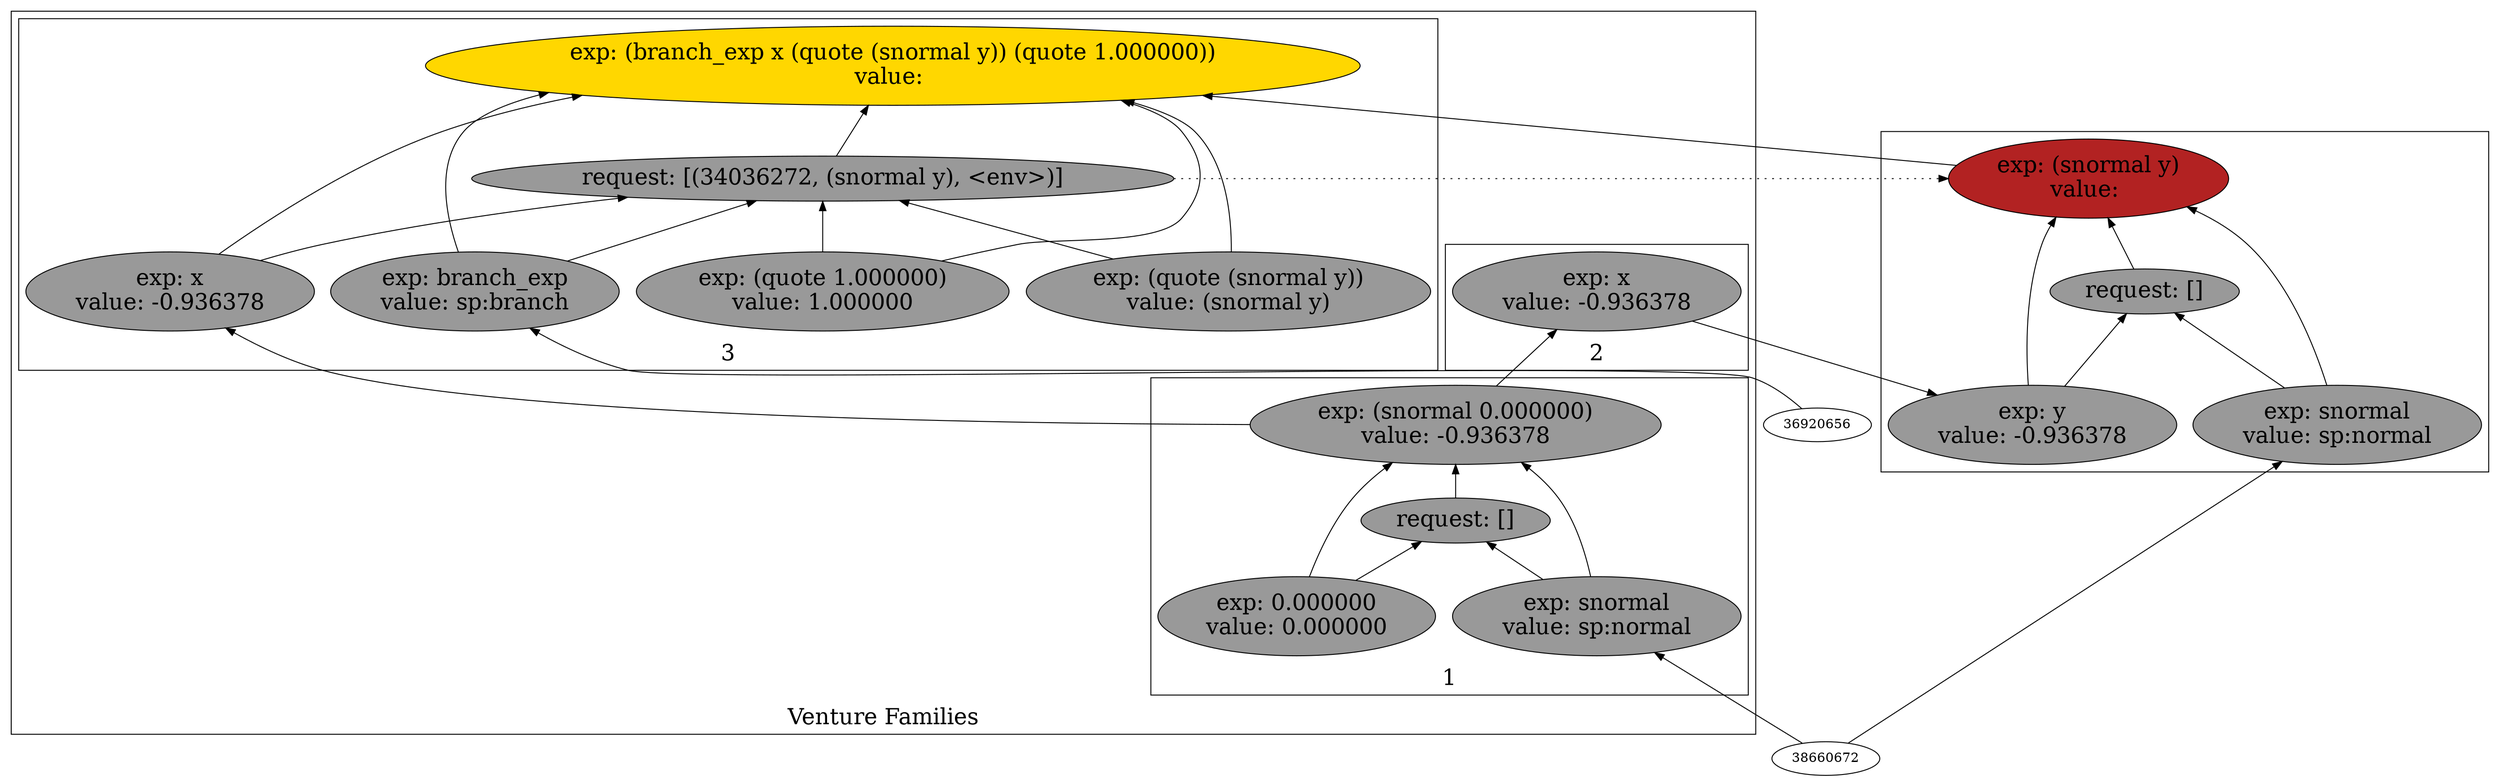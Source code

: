 digraph {
rankdir=BT
fontsize=24
subgraph cluster1 {
label="Venture Families"
subgraph cluster2 {
label="1"
"36919568"["fillcolor"="grey60" "fontsize"="24" "label"="exp: (snormal 0.000000)\nvalue: -0.936378" "shape"="ellipse" "style"="filled" ]
"38700016"["fillcolor"="grey60" "fontsize"="24" "label"="request: []" "shape"="ellipse" "style"="filled" ]
"33092592"["fillcolor"="grey60" "fontsize"="24" "label"="exp: snormal\nvalue: sp:normal" "shape"="ellipse" "style"="filled" ]
"33936992"["fillcolor"="grey60" "fontsize"="24" "label"="exp: 0.000000\nvalue: 0.000000" "shape"="ellipse" "style"="filled" ]
}

subgraph cluster3 {
label="2"
"33943744"["fillcolor"="grey60" "fontsize"="24" "label"="exp: x\nvalue: -0.936378" "shape"="ellipse" "style"="filled" ]
}

subgraph cluster4 {
label="3"
"29656560"["fillcolor"="gold" "fontsize"="24" "label"="exp: (branch_exp x (quote (snormal y)) (quote 1.000000))\nvalue: " "shape"="ellipse" "style"="filled" ]
"34036272"["fillcolor"="grey60" "fontsize"="24" "label"="request: [(34036272, (snormal y), <env>)]" "shape"="ellipse" "style"="filled" ]
"31341232"["fillcolor"="grey60" "fontsize"="24" "label"="exp: branch_exp\nvalue: sp:branch" "shape"="ellipse" "style"="filled" ]
"31328816"["fillcolor"="grey60" "fontsize"="24" "label"="exp: x\nvalue: -0.936378" "shape"="ellipse" "style"="filled" ]
"30868272"["fillcolor"="grey60" "fontsize"="24" "label"="exp: (quote (snormal y))\nvalue: (snormal y)" "shape"="ellipse" "style"="filled" ]
"30415904"["fillcolor"="grey60" "fontsize"="24" "label"="exp: (quote 1.000000)\nvalue: 1.000000" "shape"="ellipse" "style"="filled" ]
}

}

subgraph cluster5 {
label=""
"31055760"["fillcolor"="firebrick" "fontsize"="24" "label"="exp: (snormal y)\nvalue: " "shape"="ellipse" "style"="filled" ]
"30852832"["fillcolor"="grey60" "fontsize"="24" "label"="request: []" "shape"="ellipse" "style"="filled" ]
"28358400"["fillcolor"="grey60" "fontsize"="24" "label"="exp: snormal\nvalue: sp:normal" "shape"="ellipse" "style"="filled" ]
"31082928"["fillcolor"="grey60" "fontsize"="24" "label"="exp: y\nvalue: -0.936378" "shape"="ellipse" "style"="filled" ]
}

"31341232" -> "29656560"["arrowhead"="normal" "color"="black" "constraint"="true" "style"="solid" ]
"31341232" -> "34036272"["arrowhead"="normal" "color"="black" "constraint"="true" "style"="solid" ]
"36920656" -> "31341232"["arrowhead"="normal" "color"="black" "constraint"="true" "style"="solid" ]
"31328816" -> "29656560"["arrowhead"="normal" "color"="black" "constraint"="true" "style"="solid" ]
"31328816" -> "34036272"["arrowhead"="normal" "color"="black" "constraint"="true" "style"="solid" ]
"36919568" -> "31328816"["arrowhead"="normal" "color"="black" "constraint"="true" "style"="solid" ]
"30868272" -> "29656560"["arrowhead"="normal" "color"="black" "constraint"="true" "style"="solid" ]
"30868272" -> "34036272"["arrowhead"="normal" "color"="black" "constraint"="true" "style"="solid" ]
"30415904" -> "29656560"["arrowhead"="normal" "color"="black" "constraint"="true" "style"="solid" ]
"30415904" -> "34036272"["arrowhead"="normal" "color"="black" "constraint"="true" "style"="solid" ]
"34036272" -> "29656560"["arrowhead"="normal" "color"="black" "constraint"="true" "style"="solid" ]
"31055760" -> "29656560"["arrowhead"="normal" "color"="black" "constraint"="true" "style"="solid" ]
"34036272" -> "31055760"["arrowhead"="normal" "color"="black" "constraint"="false" "style"="dotted" ]
"28358400" -> "31055760"["arrowhead"="normal" "color"="black" "constraint"="true" "style"="solid" ]
"28358400" -> "30852832"["arrowhead"="normal" "color"="black" "constraint"="true" "style"="solid" ]
"38660672" -> "28358400"["arrowhead"="normal" "color"="black" "constraint"="true" "style"="solid" ]
"31082928" -> "31055760"["arrowhead"="normal" "color"="black" "constraint"="true" "style"="solid" ]
"31082928" -> "30852832"["arrowhead"="normal" "color"="black" "constraint"="true" "style"="solid" ]
"33943744" -> "31082928"["arrowhead"="normal" "color"="black" "constraint"="true" "style"="solid" ]
"30852832" -> "31055760"["arrowhead"="normal" "color"="black" "constraint"="true" "style"="solid" ]
"36919568" -> "33943744"["arrowhead"="normal" "color"="black" "constraint"="true" "style"="solid" ]
"33092592" -> "36919568"["arrowhead"="normal" "color"="black" "constraint"="true" "style"="solid" ]
"33092592" -> "38700016"["arrowhead"="normal" "color"="black" "constraint"="true" "style"="solid" ]
"38660672" -> "33092592"["arrowhead"="normal" "color"="black" "constraint"="true" "style"="solid" ]
"33936992" -> "36919568"["arrowhead"="normal" "color"="black" "constraint"="true" "style"="solid" ]
"33936992" -> "38700016"["arrowhead"="normal" "color"="black" "constraint"="true" "style"="solid" ]
"38700016" -> "36919568"["arrowhead"="normal" "color"="black" "constraint"="true" "style"="solid" ]

}